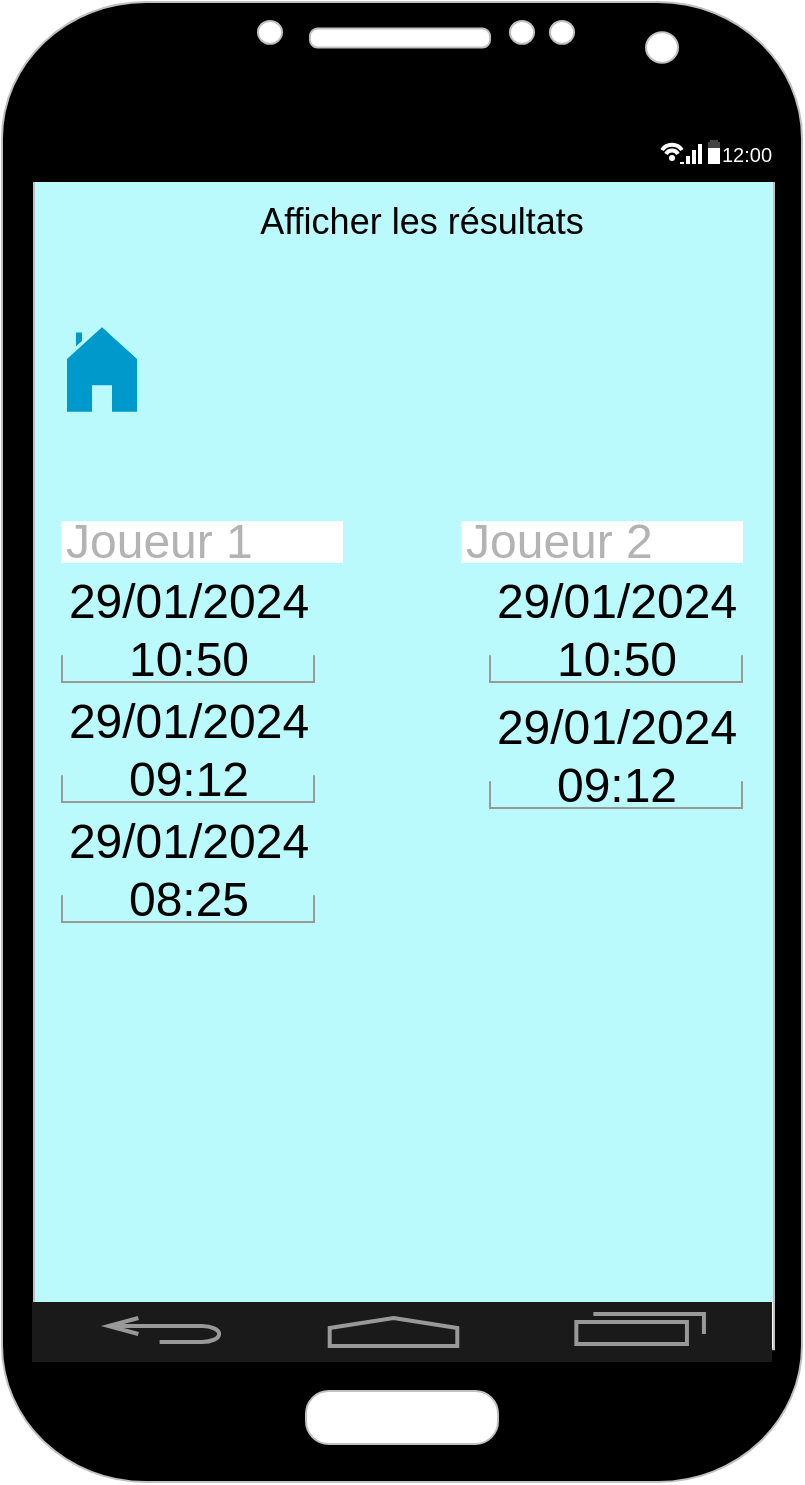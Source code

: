 <mxfile version="13.6.2" type="device"><diagram id="-jJWy5Gg5FWx3X-cf26i" name="Page-1"><mxGraphModel dx="1086" dy="926" grid="1" gridSize="10" guides="1" tooltips="1" connect="1" arrows="1" fold="1" page="1" pageScale="1" pageWidth="827" pageHeight="1169" math="0" shadow="0"><root><mxCell id="0"/><mxCell id="1" parent="0"/><mxCell id="kjZds75LGtFHUZbaOxFK-24" value="" style="verticalLabelPosition=bottom;verticalAlign=top;html=1;shadow=0;dashed=0;strokeWidth=1;strokeColor=none;shape=rect;fillColor=#BBFAFC;" parent="1" vertex="1"><mxGeometry x="260" y="160" width="380" height="560" as="geometry"/></mxCell><mxCell id="kjZds75LGtFHUZbaOxFK-1" value="" style="verticalLabelPosition=bottom;verticalAlign=top;html=1;shadow=0;dashed=0;strokeWidth=1;shape=mxgraph.android.phone2;strokeColor=#c0c0c0;fillColor=#000000;" parent="1" vertex="1"><mxGeometry x="250" y="70" width="400" height="740" as="geometry"/></mxCell><mxCell id="kjZds75LGtFHUZbaOxFK-2" value="" style="strokeWidth=1;html=1;shadow=0;dashed=0;shape=mxgraph.android.statusBar;align=center;fillColor=#000000;strokeColor=#ffffff;fontColor=#ffffff;fontSize=10;" parent="1" vertex="1"><mxGeometry x="260" y="130" width="380" height="30" as="geometry"/></mxCell><mxCell id="kjZds75LGtFHUZbaOxFK-3" value="" style="verticalLabelPosition=bottom;verticalAlign=top;html=1;shadow=0;dashed=0;strokeWidth=2;shape=mxgraph.android.navigation_bar_1;fillColor=#1A1A1A;strokeColor=#999999;" parent="1" vertex="1"><mxGeometry x="265" y="720" width="370" height="30" as="geometry"/></mxCell><mxCell id="nztbjZuF5t4p9Ih5S_0J-8" value="" style="html=1;verticalLabelPosition=bottom;align=center;labelBackgroundColor=#ffffff;verticalAlign=top;strokeWidth=1;strokeColor=none;shadow=0;dashed=0;shape=mxgraph.ios7.icons.home;fontFamily=Helvetica;fontSize=12;fontColor=default;fillColor=#0099cc;" parent="1" vertex="1"><mxGeometry x="280" y="230" width="40" height="44.88" as="geometry"/></mxCell><mxCell id="nztbjZuF5t4p9Ih5S_0J-12" value="&lt;font style=&quot;font-size: 24px;&quot;&gt;Joueur 1&lt;/font&gt;" style="whiteSpace=wrap;html=1;shadow=0;dashed=0;fontSize=10;align=left;fillColor=#FFFFFF;strokeColor=#FFFFFF;fontColor=#B3B3B3;" parent="1" vertex="1"><mxGeometry x="280" y="330" width="140" height="20" as="geometry"/></mxCell><mxCell id="nztbjZuF5t4p9Ih5S_0J-14" value="&lt;br&gt;&lt;span style=&quot;color: rgb(0, 0, 0); font-family: Helvetica; font-size: 24px; font-style: normal; font-variant-ligatures: normal; font-variant-caps: normal; font-weight: 400; letter-spacing: normal; orphans: 2; text-align: center; text-indent: 0px; text-transform: none; widows: 2; word-spacing: 0px; -webkit-text-stroke-width: 0px; text-decoration-thickness: initial; text-decoration-style: initial; text-decoration-color: initial; float: none; display: inline !important;&quot;&gt;29/01/2024 &lt;br&gt;10:50&lt;br&gt;&lt;/span&gt;" style="strokeWidth=1;html=1;shadow=0;dashed=0;shape=mxgraph.android.textfield;align=center;strokeColor=#999999;pointerEvents=1;fontSize=24;" parent="1" vertex="1"><mxGeometry x="280" y="330" width="126" height="80" as="geometry"/></mxCell><mxCell id="nztbjZuF5t4p9Ih5S_0J-16" value="&lt;font style=&quot;font-size: 24px;&quot;&gt;Joueur 2&lt;/font&gt;" style="whiteSpace=wrap;html=1;shadow=0;dashed=0;fontSize=10;align=left;fillColor=#FFFFFF;strokeColor=#FFFFFF;fontColor=#B3B3B3;" parent="1" vertex="1"><mxGeometry x="480" y="330" width="140" height="20" as="geometry"/></mxCell><mxCell id="nztbjZuF5t4p9Ih5S_0J-17" value="&lt;br&gt;&lt;span style=&quot;color: rgb(0, 0, 0); font-family: Helvetica; font-size: 24px; font-style: normal; font-variant-ligatures: normal; font-variant-caps: normal; font-weight: 400; letter-spacing: normal; orphans: 2; text-align: center; text-indent: 0px; text-transform: none; widows: 2; word-spacing: 0px; -webkit-text-stroke-width: 0px; text-decoration-thickness: initial; text-decoration-style: initial; text-decoration-color: initial; float: none; display: inline !important;&quot;&gt;29/01/2024 &lt;br&gt;09:12&lt;br&gt;&lt;/span&gt;" style="strokeWidth=1;html=1;shadow=0;dashed=0;shape=mxgraph.android.textfield;align=center;strokeColor=#999999;pointerEvents=1;fontSize=24;" parent="1" vertex="1"><mxGeometry x="280" y="390" width="126" height="80" as="geometry"/></mxCell><mxCell id="nztbjZuF5t4p9Ih5S_0J-18" value="&lt;br&gt;&lt;span style=&quot;color: rgb(0, 0, 0); font-family: Helvetica; font-size: 24px; font-style: normal; font-variant-ligatures: normal; font-variant-caps: normal; font-weight: 400; letter-spacing: normal; orphans: 2; text-align: center; text-indent: 0px; text-transform: none; widows: 2; word-spacing: 0px; -webkit-text-stroke-width: 0px; text-decoration-thickness: initial; text-decoration-style: initial; text-decoration-color: initial; float: none; display: inline !important;&quot;&gt;29/01/2024 &lt;br&gt;09:12&lt;br&gt;&lt;/span&gt;" style="strokeWidth=1;html=1;shadow=0;dashed=0;shape=mxgraph.android.textfield;align=center;strokeColor=#999999;pointerEvents=1;fontSize=24;" parent="1" vertex="1"><mxGeometry x="494" y="393" width="126" height="80" as="geometry"/></mxCell><mxCell id="nztbjZuF5t4p9Ih5S_0J-19" value="&lt;br&gt;&lt;span style=&quot;color: rgb(0, 0, 0); font-family: Helvetica; font-size: 24px; font-style: normal; font-variant-ligatures: normal; font-variant-caps: normal; font-weight: 400; letter-spacing: normal; orphans: 2; text-align: center; text-indent: 0px; text-transform: none; widows: 2; word-spacing: 0px; -webkit-text-stroke-width: 0px; text-decoration-thickness: initial; text-decoration-style: initial; text-decoration-color: initial; float: none; display: inline !important;&quot;&gt;29/01/2024 &lt;br&gt;10:50&lt;br&gt;&lt;/span&gt;" style="strokeWidth=1;html=1;shadow=0;dashed=0;shape=mxgraph.android.textfield;align=center;strokeColor=#999999;pointerEvents=1;fontSize=24;" parent="1" vertex="1"><mxGeometry x="494" y="330" width="126" height="80" as="geometry"/></mxCell><mxCell id="nztbjZuF5t4p9Ih5S_0J-20" value="&lt;br&gt;&lt;span style=&quot;color: rgb(0, 0, 0); font-family: Helvetica; font-size: 24px; font-style: normal; font-variant-ligatures: normal; font-variant-caps: normal; font-weight: 400; letter-spacing: normal; orphans: 2; text-align: center; text-indent: 0px; text-transform: none; widows: 2; word-spacing: 0px; -webkit-text-stroke-width: 0px; text-decoration-thickness: initial; text-decoration-style: initial; text-decoration-color: initial; float: none; display: inline !important;&quot;&gt;29/01/2024 &lt;br&gt;08:25&lt;br&gt;&lt;/span&gt;" style="strokeWidth=1;html=1;shadow=0;dashed=0;shape=mxgraph.android.textfield;align=center;strokeColor=#999999;pointerEvents=1;fontSize=24;" parent="1" vertex="1"><mxGeometry x="280" y="450" width="126" height="80" as="geometry"/></mxCell><mxCell id="IIP2srRcjmyq8iDMlI70-1" value="&lt;font style=&quot;font-size: 18px&quot;&gt;Afficher les résultats&lt;/font&gt;" style="text;html=1;strokeColor=none;fillColor=none;align=center;verticalAlign=middle;whiteSpace=wrap;rounded=0;" vertex="1" parent="1"><mxGeometry x="370" y="170" width="180" height="20" as="geometry"/></mxCell></root></mxGraphModel></diagram></mxfile>